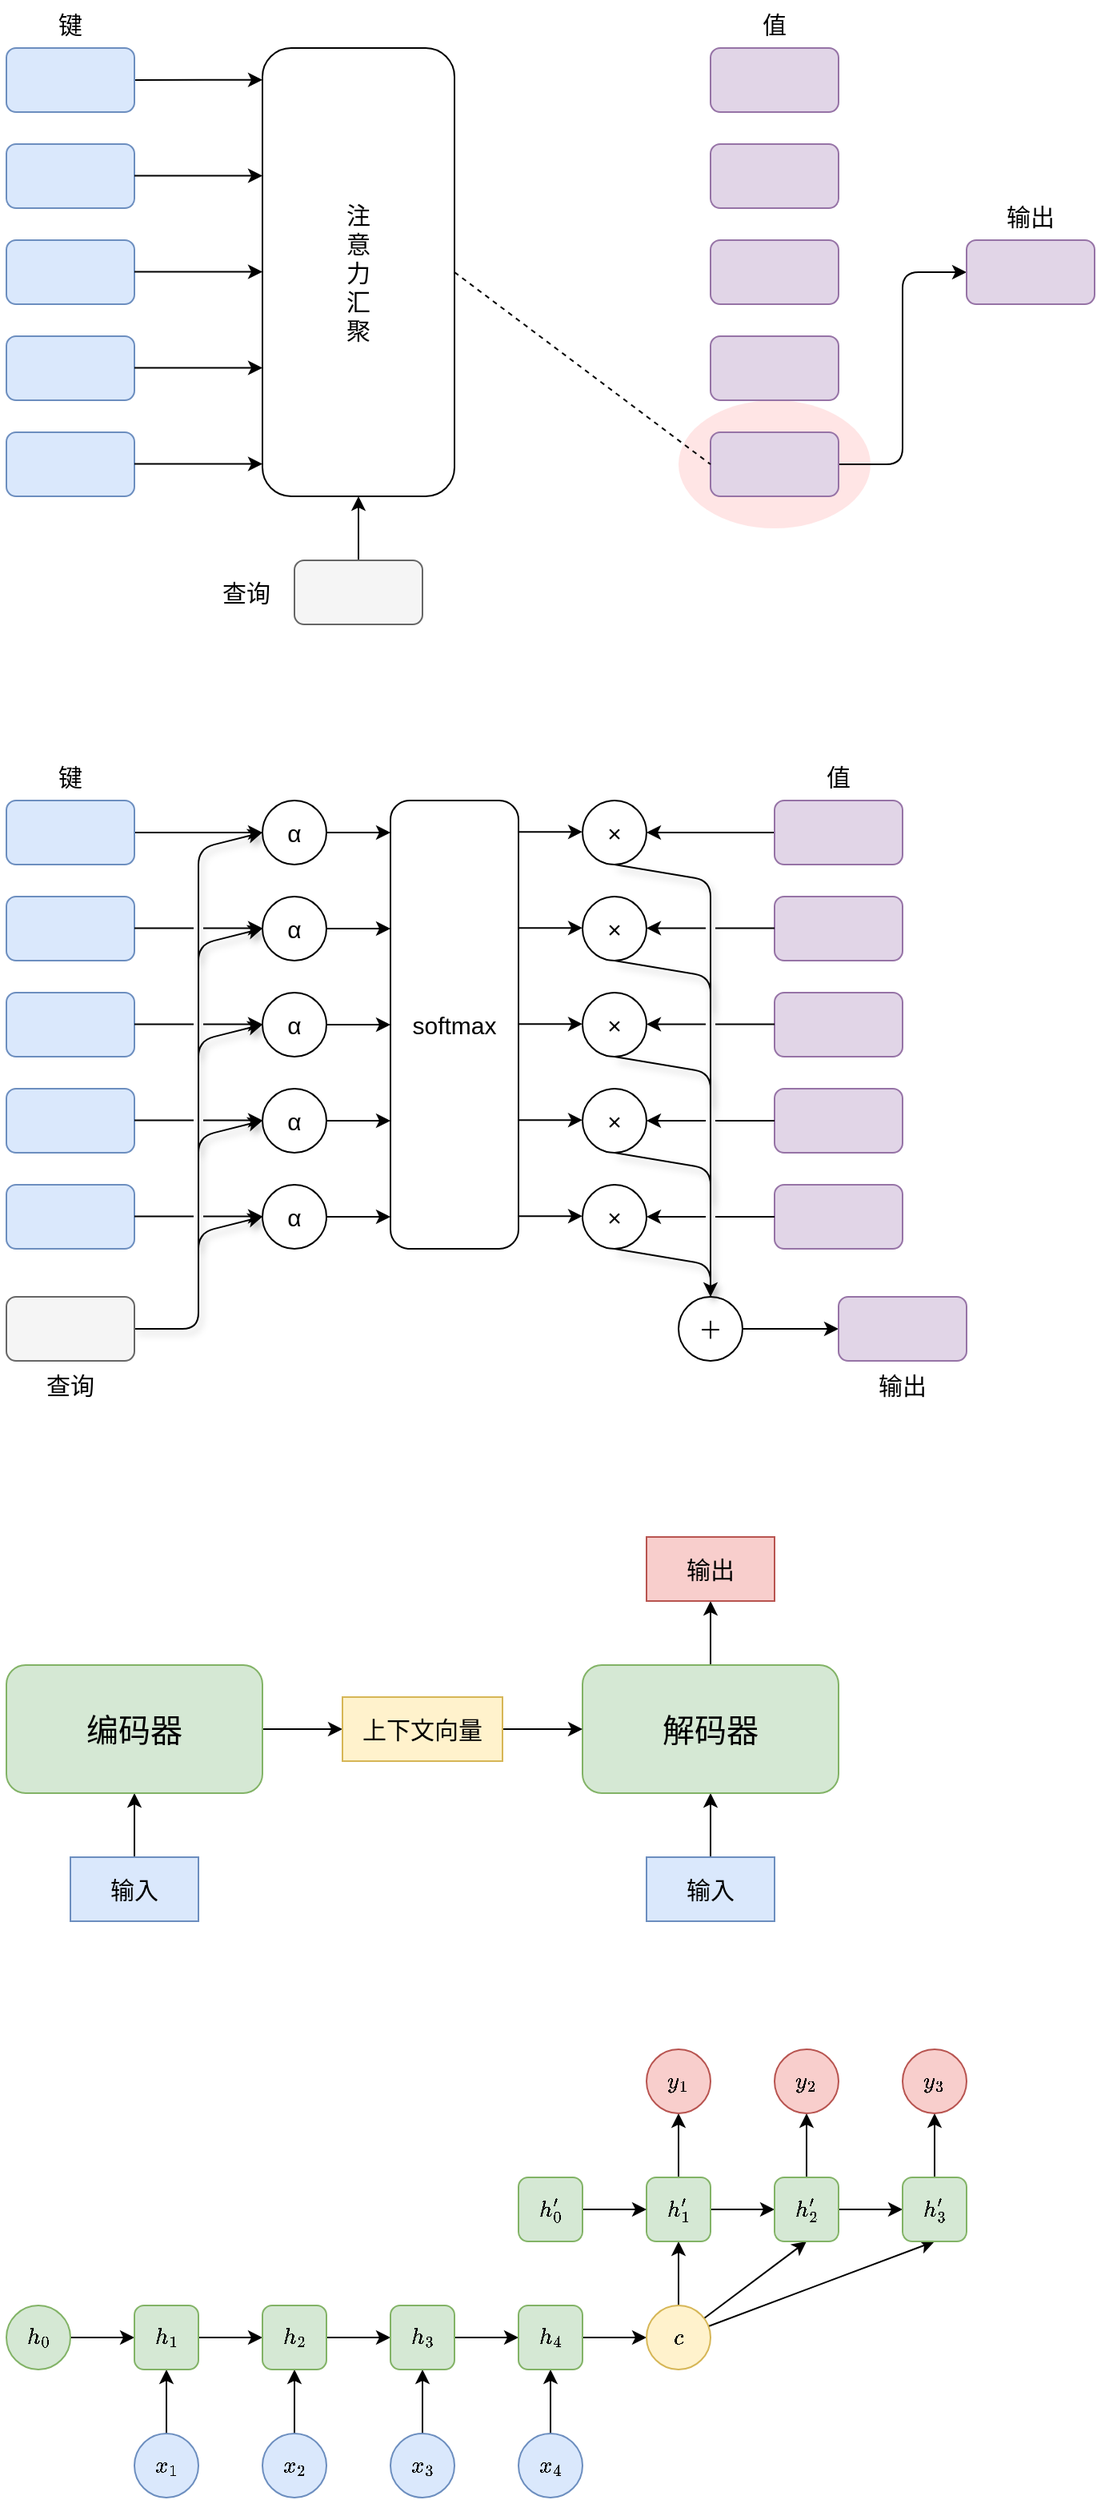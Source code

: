 <mxfile>
    <diagram id="FRQi02dtL1bd64hMnu6d" name="Page-1">
        <mxGraphModel dx="1121" dy="547" grid="1" gridSize="10" guides="1" tooltips="1" connect="1" arrows="1" fold="1" page="1" pageScale="1" pageWidth="4681" pageHeight="3300" math="1" shadow="0">
            <root>
                <mxCell id="0"/>
                <mxCell id="1" parent="0"/>
                <mxCell id="42" value="" style="ellipse;whiteSpace=wrap;html=1;fillColor=#ffcccc;strokeColor=none;opacity=50;" parent="1" vertex="1">
                    <mxGeometry x="500" y="330" width="120" height="80" as="geometry"/>
                </mxCell>
                <mxCell id="9" style="edgeStyle=none;html=1;entryX=0.5;entryY=1;entryDx=0;entryDy=0;" parent="1" source="2" target="3" edge="1">
                    <mxGeometry relative="1" as="geometry"/>
                </mxCell>
                <mxCell id="2" value="输入" style="rounded=0;whiteSpace=wrap;html=1;fontSize=15;fillColor=#dae8fc;strokeColor=#6c8ebf;" parent="1" vertex="1">
                    <mxGeometry x="120" y="1240" width="80" height="40" as="geometry"/>
                </mxCell>
                <mxCell id="11" style="edgeStyle=none;html=1;entryX=0;entryY=0.5;entryDx=0;entryDy=0;" parent="1" source="3" target="7" edge="1">
                    <mxGeometry relative="1" as="geometry"/>
                </mxCell>
                <mxCell id="3" value="编码器" style="rounded=1;whiteSpace=wrap;html=1;fillColor=#d5e8d4;strokeColor=#82b366;fontSize=20;" parent="1" vertex="1">
                    <mxGeometry x="80" y="1120" width="160" height="80" as="geometry"/>
                </mxCell>
                <mxCell id="10" style="edgeStyle=none;html=1;entryX=0.5;entryY=1;entryDx=0;entryDy=0;" parent="1" source="5" target="6" edge="1">
                    <mxGeometry relative="1" as="geometry"/>
                </mxCell>
                <mxCell id="5" value="输入" style="rounded=0;whiteSpace=wrap;html=1;fontSize=15;fillColor=#dae8fc;strokeColor=#6c8ebf;" parent="1" vertex="1">
                    <mxGeometry x="480" y="1240" width="80" height="40" as="geometry"/>
                </mxCell>
                <mxCell id="13" style="edgeStyle=none;html=1;entryX=0.5;entryY=1;entryDx=0;entryDy=0;" parent="1" source="6" target="8" edge="1">
                    <mxGeometry relative="1" as="geometry"/>
                </mxCell>
                <mxCell id="6" value="解码器" style="rounded=1;whiteSpace=wrap;html=1;fillColor=#d5e8d4;strokeColor=#82b366;fontSize=20;" parent="1" vertex="1">
                    <mxGeometry x="440" y="1120" width="160" height="80" as="geometry"/>
                </mxCell>
                <mxCell id="12" style="edgeStyle=none;html=1;exitX=1;exitY=0.5;exitDx=0;exitDy=0;entryX=0;entryY=0.5;entryDx=0;entryDy=0;" parent="1" source="7" target="6" edge="1">
                    <mxGeometry relative="1" as="geometry"/>
                </mxCell>
                <mxCell id="7" value="上下文向量" style="rounded=0;whiteSpace=wrap;html=1;fontSize=15;fillColor=#fff2cc;strokeColor=#d6b656;" parent="1" vertex="1">
                    <mxGeometry x="290" y="1140" width="100" height="40" as="geometry"/>
                </mxCell>
                <mxCell id="8" value="输出" style="rounded=0;whiteSpace=wrap;html=1;fontSize=15;fillColor=#f8cecc;strokeColor=#b85450;" parent="1" vertex="1">
                    <mxGeometry x="480" y="1040" width="80" height="40" as="geometry"/>
                </mxCell>
                <mxCell id="27" value="" style="edgeStyle=none;html=1;entryX=0;entryY=0.071;entryDx=0;entryDy=0;entryPerimeter=0;" parent="1" source="14" target="24" edge="1">
                    <mxGeometry relative="1" as="geometry"/>
                </mxCell>
                <mxCell id="14" value="" style="rounded=1;whiteSpace=wrap;html=1;fillColor=#dae8fc;strokeColor=#6c8ebf;" parent="1" vertex="1">
                    <mxGeometry x="80" y="110" width="80" height="40" as="geometry"/>
                </mxCell>
                <mxCell id="15" value="" style="rounded=1;whiteSpace=wrap;html=1;fillColor=#dae8fc;strokeColor=#6c8ebf;" parent="1" vertex="1">
                    <mxGeometry x="80" y="170" width="80" height="40" as="geometry"/>
                </mxCell>
                <mxCell id="16" value="" style="rounded=1;whiteSpace=wrap;html=1;fillColor=#dae8fc;strokeColor=#6c8ebf;" parent="1" vertex="1">
                    <mxGeometry x="80" y="230" width="80" height="40" as="geometry"/>
                </mxCell>
                <mxCell id="17" value="" style="rounded=1;whiteSpace=wrap;html=1;fillColor=#dae8fc;strokeColor=#6c8ebf;" parent="1" vertex="1">
                    <mxGeometry x="80" y="290" width="80" height="40" as="geometry"/>
                </mxCell>
                <mxCell id="18" value="" style="rounded=1;whiteSpace=wrap;html=1;fillColor=#dae8fc;strokeColor=#6c8ebf;" parent="1" vertex="1">
                    <mxGeometry x="80" y="350" width="80" height="40" as="geometry"/>
                </mxCell>
                <mxCell id="19" value="" style="rounded=1;whiteSpace=wrap;html=1;fillColor=#e1d5e7;strokeColor=#9673a6;" parent="1" vertex="1">
                    <mxGeometry x="520" y="110" width="80" height="40" as="geometry"/>
                </mxCell>
                <mxCell id="20" value="" style="rounded=1;whiteSpace=wrap;html=1;fillColor=#e1d5e7;strokeColor=#9673a6;" parent="1" vertex="1">
                    <mxGeometry x="520" y="170" width="80" height="40" as="geometry"/>
                </mxCell>
                <mxCell id="21" value="" style="rounded=1;whiteSpace=wrap;html=1;fillColor=#e1d5e7;strokeColor=#9673a6;" parent="1" vertex="1">
                    <mxGeometry x="520" y="230" width="80" height="40" as="geometry"/>
                </mxCell>
                <mxCell id="22" value="" style="rounded=1;whiteSpace=wrap;html=1;fillColor=#e1d5e7;strokeColor=#9673a6;" parent="1" vertex="1">
                    <mxGeometry x="520" y="290" width="80" height="40" as="geometry"/>
                </mxCell>
                <mxCell id="36" style="edgeStyle=none;html=1;entryX=0;entryY=0.5;entryDx=0;entryDy=0;exitX=1;exitY=0.5;exitDx=0;exitDy=0;" parent="1" source="23" target="35" edge="1">
                    <mxGeometry relative="1" as="geometry">
                        <Array as="points">
                            <mxPoint x="640" y="370"/>
                            <mxPoint x="640" y="250"/>
                        </Array>
                    </mxGeometry>
                </mxCell>
                <mxCell id="23" value="" style="rounded=1;whiteSpace=wrap;html=1;fillColor=#e1d5e7;strokeColor=#9673a6;" parent="1" vertex="1">
                    <mxGeometry x="520" y="350" width="80" height="40" as="geometry"/>
                </mxCell>
                <mxCell id="24" value="注&lt;div&gt;意&lt;/div&gt;&lt;div&gt;力&lt;/div&gt;&lt;div&gt;汇&lt;/div&gt;&lt;div&gt;聚&lt;/div&gt;" style="rounded=1;whiteSpace=wrap;html=1;fontSize=15;" parent="1" vertex="1">
                    <mxGeometry x="240" y="110" width="120" height="280" as="geometry"/>
                </mxCell>
                <mxCell id="34" style="edgeStyle=none;html=1;entryX=0.5;entryY=1;entryDx=0;entryDy=0;" parent="1" source="25" target="24" edge="1">
                    <mxGeometry relative="1" as="geometry"/>
                </mxCell>
                <mxCell id="25" value="" style="rounded=1;whiteSpace=wrap;html=1;fillColor=#f5f5f5;fontColor=#333333;strokeColor=#666666;" parent="1" vertex="1">
                    <mxGeometry x="260" y="430" width="80" height="40" as="geometry"/>
                </mxCell>
                <mxCell id="28" value="" style="edgeStyle=none;html=1;entryX=0;entryY=0.071;entryDx=0;entryDy=0;entryPerimeter=0;" parent="1" edge="1">
                    <mxGeometry relative="1" as="geometry">
                        <mxPoint x="160" y="189.8" as="sourcePoint"/>
                        <mxPoint x="240" y="189.8" as="targetPoint"/>
                    </mxGeometry>
                </mxCell>
                <mxCell id="29" value="" style="edgeStyle=none;html=1;entryX=0;entryY=0.071;entryDx=0;entryDy=0;entryPerimeter=0;" parent="1" edge="1">
                    <mxGeometry relative="1" as="geometry">
                        <mxPoint x="160" y="249.8" as="sourcePoint"/>
                        <mxPoint x="240" y="249.8" as="targetPoint"/>
                    </mxGeometry>
                </mxCell>
                <mxCell id="30" value="" style="edgeStyle=none;html=1;entryX=0;entryY=0.071;entryDx=0;entryDy=0;entryPerimeter=0;" parent="1" edge="1">
                    <mxGeometry relative="1" as="geometry">
                        <mxPoint x="160" y="309.8" as="sourcePoint"/>
                        <mxPoint x="240" y="309.8" as="targetPoint"/>
                    </mxGeometry>
                </mxCell>
                <mxCell id="31" value="" style="edgeStyle=none;html=1;entryX=0;entryY=0.071;entryDx=0;entryDy=0;entryPerimeter=0;" parent="1" edge="1">
                    <mxGeometry relative="1" as="geometry">
                        <mxPoint x="160" y="369.8" as="sourcePoint"/>
                        <mxPoint x="240" y="369.8" as="targetPoint"/>
                    </mxGeometry>
                </mxCell>
                <mxCell id="33" value="" style="edgeStyle=none;html=1;entryX=0;entryY=0.5;entryDx=0;entryDy=0;exitX=1;exitY=0.5;exitDx=0;exitDy=0;endArrow=none;endFill=0;dashed=1;" parent="1" source="24" target="23" edge="1">
                    <mxGeometry relative="1" as="geometry">
                        <mxPoint x="360" y="189.71" as="sourcePoint"/>
                        <mxPoint x="480" y="190" as="targetPoint"/>
                    </mxGeometry>
                </mxCell>
                <mxCell id="35" value="" style="rounded=1;whiteSpace=wrap;html=1;fillColor=#e1d5e7;strokeColor=#9673a6;" parent="1" vertex="1">
                    <mxGeometry x="680" y="230" width="80" height="40" as="geometry"/>
                </mxCell>
                <mxCell id="37" value="查询" style="text;html=1;align=center;verticalAlign=middle;whiteSpace=wrap;rounded=0;fontSize=15;" parent="1" vertex="1">
                    <mxGeometry x="200" y="435" width="60" height="30" as="geometry"/>
                </mxCell>
                <mxCell id="38" value="键" style="text;html=1;align=center;verticalAlign=middle;whiteSpace=wrap;rounded=0;fontSize=15;" parent="1" vertex="1">
                    <mxGeometry x="90" y="80" width="60" height="30" as="geometry"/>
                </mxCell>
                <mxCell id="39" value="值" style="text;html=1;align=center;verticalAlign=middle;whiteSpace=wrap;rounded=0;fontSize=15;" parent="1" vertex="1">
                    <mxGeometry x="530" y="80" width="60" height="30" as="geometry"/>
                </mxCell>
                <mxCell id="40" value="输出" style="text;html=1;align=center;verticalAlign=middle;whiteSpace=wrap;rounded=0;fontSize=15;" parent="1" vertex="1">
                    <mxGeometry x="690" y="200" width="60" height="30" as="geometry"/>
                </mxCell>
                <mxCell id="44" value="" style="edgeStyle=none;html=1;" parent="1" source="45" edge="1">
                    <mxGeometry relative="1" as="geometry">
                        <mxPoint x="240" y="600" as="targetPoint"/>
                    </mxGeometry>
                </mxCell>
                <mxCell id="45" value="" style="rounded=1;whiteSpace=wrap;html=1;fillColor=#dae8fc;strokeColor=#6c8ebf;" parent="1" vertex="1">
                    <mxGeometry x="80" y="580" width="80" height="40" as="geometry"/>
                </mxCell>
                <mxCell id="46" value="" style="rounded=1;whiteSpace=wrap;html=1;fillColor=#dae8fc;strokeColor=#6c8ebf;" parent="1" vertex="1">
                    <mxGeometry x="80" y="640" width="80" height="40" as="geometry"/>
                </mxCell>
                <mxCell id="47" value="" style="rounded=1;whiteSpace=wrap;html=1;fillColor=#dae8fc;strokeColor=#6c8ebf;" parent="1" vertex="1">
                    <mxGeometry x="80" y="700" width="80" height="40" as="geometry"/>
                </mxCell>
                <mxCell id="48" value="" style="rounded=1;whiteSpace=wrap;html=1;fillColor=#dae8fc;strokeColor=#6c8ebf;" parent="1" vertex="1">
                    <mxGeometry x="80" y="760" width="80" height="40" as="geometry"/>
                </mxCell>
                <mxCell id="49" value="" style="rounded=1;whiteSpace=wrap;html=1;fillColor=#dae8fc;strokeColor=#6c8ebf;" parent="1" vertex="1">
                    <mxGeometry x="80" y="820" width="80" height="40" as="geometry"/>
                </mxCell>
                <mxCell id="100" style="edgeStyle=none;html=1;entryX=1;entryY=0.5;entryDx=0;entryDy=0;" parent="1" source="50" target="90" edge="1">
                    <mxGeometry relative="1" as="geometry"/>
                </mxCell>
                <mxCell id="50" value="" style="rounded=1;whiteSpace=wrap;html=1;fillColor=#e1d5e7;strokeColor=#9673a6;" parent="1" vertex="1">
                    <mxGeometry x="560" y="580" width="80" height="40" as="geometry"/>
                </mxCell>
                <mxCell id="51" value="" style="rounded=1;whiteSpace=wrap;html=1;fillColor=#e1d5e7;strokeColor=#9673a6;" parent="1" vertex="1">
                    <mxGeometry x="560" y="640" width="80" height="40" as="geometry"/>
                </mxCell>
                <mxCell id="52" value="" style="rounded=1;whiteSpace=wrap;html=1;fillColor=#e1d5e7;strokeColor=#9673a6;" parent="1" vertex="1">
                    <mxGeometry x="560" y="700" width="80" height="40" as="geometry"/>
                </mxCell>
                <mxCell id="53" value="" style="rounded=1;whiteSpace=wrap;html=1;fillColor=#e1d5e7;strokeColor=#9673a6;" parent="1" vertex="1">
                    <mxGeometry x="560" y="760" width="80" height="40" as="geometry"/>
                </mxCell>
                <mxCell id="55" value="" style="rounded=1;whiteSpace=wrap;html=1;fillColor=#e1d5e7;strokeColor=#9673a6;" parent="1" vertex="1">
                    <mxGeometry x="560" y="820" width="80" height="40" as="geometry"/>
                </mxCell>
                <mxCell id="56" value="softmax" style="rounded=1;whiteSpace=wrap;html=1;fontSize=15;" parent="1" vertex="1">
                    <mxGeometry x="320" y="580" width="80" height="280" as="geometry"/>
                </mxCell>
                <mxCell id="57" style="edgeStyle=none;html=1;shadow=1;" parent="1" source="58" edge="1">
                    <mxGeometry relative="1" as="geometry">
                        <mxPoint x="240" y="840" as="targetPoint"/>
                        <Array as="points">
                            <mxPoint x="200" y="910"/>
                            <mxPoint x="200" y="850"/>
                        </Array>
                    </mxGeometry>
                </mxCell>
                <mxCell id="58" value="" style="rounded=1;whiteSpace=wrap;html=1;fillColor=#f5f5f5;strokeColor=#666666;fontColor=#333333;" parent="1" vertex="1">
                    <mxGeometry x="80" y="890" width="80" height="40" as="geometry"/>
                </mxCell>
                <mxCell id="65" value="查询" style="text;html=1;align=center;verticalAlign=middle;whiteSpace=wrap;rounded=0;fontSize=15;" parent="1" vertex="1">
                    <mxGeometry x="90" y="930" width="60" height="30" as="geometry"/>
                </mxCell>
                <mxCell id="66" value="键" style="text;html=1;align=center;verticalAlign=middle;whiteSpace=wrap;rounded=0;fontSize=15;" parent="1" vertex="1">
                    <mxGeometry x="90" y="550" width="60" height="30" as="geometry"/>
                </mxCell>
                <mxCell id="67" value="值" style="text;html=1;align=center;verticalAlign=middle;whiteSpace=wrap;rounded=0;fontSize=15;" parent="1" vertex="1">
                    <mxGeometry x="570" y="550" width="60" height="30" as="geometry"/>
                </mxCell>
                <mxCell id="68" value="输出" style="text;html=1;align=center;verticalAlign=middle;whiteSpace=wrap;rounded=0;fontSize=15;" parent="1" vertex="1">
                    <mxGeometry x="610" y="930" width="60" height="30" as="geometry"/>
                </mxCell>
                <mxCell id="69" style="edgeStyle=none;html=1;flowAnimation=0;shadow=1;jumpStyle=none;jumpSize=16;" parent="1" edge="1">
                    <mxGeometry relative="1" as="geometry">
                        <mxPoint x="200" y="680" as="sourcePoint"/>
                        <mxPoint x="240" y="600" as="targetPoint"/>
                        <Array as="points">
                            <mxPoint x="200" y="610"/>
                        </Array>
                    </mxGeometry>
                </mxCell>
                <mxCell id="74" style="edgeStyle=none;html=1;flowAnimation=0;shadow=1;jumpStyle=none;jumpSize=16;" parent="1" edge="1">
                    <mxGeometry relative="1" as="geometry">
                        <mxPoint x="200" y="740" as="sourcePoint"/>
                        <mxPoint x="240" y="660" as="targetPoint"/>
                        <Array as="points">
                            <mxPoint x="200" y="670"/>
                        </Array>
                    </mxGeometry>
                </mxCell>
                <mxCell id="75" style="edgeStyle=none;html=1;flowAnimation=0;shadow=1;jumpStyle=none;jumpSize=16;" parent="1" edge="1">
                    <mxGeometry relative="1" as="geometry">
                        <mxPoint x="200" y="800" as="sourcePoint"/>
                        <mxPoint x="240" y="720" as="targetPoint"/>
                        <Array as="points">
                            <mxPoint x="200" y="730"/>
                        </Array>
                    </mxGeometry>
                </mxCell>
                <mxCell id="76" style="edgeStyle=none;html=1;flowAnimation=0;shadow=1;jumpStyle=none;jumpSize=16;" parent="1" edge="1">
                    <mxGeometry relative="1" as="geometry">
                        <mxPoint x="200" y="860" as="sourcePoint"/>
                        <mxPoint x="240" y="780" as="targetPoint"/>
                        <Array as="points">
                            <mxPoint x="200" y="790"/>
                        </Array>
                    </mxGeometry>
                </mxCell>
                <mxCell id="84" style="edgeStyle=none;html=1;" parent="1" source="78" edge="1">
                    <mxGeometry relative="1" as="geometry">
                        <mxPoint x="320" y="600" as="targetPoint"/>
                    </mxGeometry>
                </mxCell>
                <mxCell id="78" value="α" style="ellipse;whiteSpace=wrap;html=1;aspect=fixed;fontSize=15;" parent="1" vertex="1">
                    <mxGeometry x="240" y="580" width="40" height="40" as="geometry"/>
                </mxCell>
                <mxCell id="85" style="edgeStyle=none;html=1;" parent="1" source="79" edge="1">
                    <mxGeometry relative="1" as="geometry">
                        <mxPoint x="320" y="660" as="targetPoint"/>
                    </mxGeometry>
                </mxCell>
                <mxCell id="79" value="α" style="ellipse;whiteSpace=wrap;html=1;aspect=fixed;fontSize=15;" parent="1" vertex="1">
                    <mxGeometry x="240" y="640" width="40" height="40" as="geometry"/>
                </mxCell>
                <mxCell id="86" style="edgeStyle=none;html=1;" parent="1" source="80" edge="1">
                    <mxGeometry relative="1" as="geometry">
                        <mxPoint x="320" y="720" as="targetPoint"/>
                    </mxGeometry>
                </mxCell>
                <mxCell id="80" value="α" style="ellipse;whiteSpace=wrap;html=1;aspect=fixed;fontSize=15;" parent="1" vertex="1">
                    <mxGeometry x="240" y="700" width="40" height="40" as="geometry"/>
                </mxCell>
                <mxCell id="87" style="edgeStyle=none;html=1;" parent="1" source="81" edge="1">
                    <mxGeometry relative="1" as="geometry">
                        <mxPoint x="320" y="780" as="targetPoint"/>
                    </mxGeometry>
                </mxCell>
                <mxCell id="81" value="α" style="ellipse;whiteSpace=wrap;html=1;aspect=fixed;fontSize=15;" parent="1" vertex="1">
                    <mxGeometry x="240" y="760" width="40" height="40" as="geometry"/>
                </mxCell>
                <mxCell id="88" style="edgeStyle=none;html=1;" parent="1" source="82" edge="1">
                    <mxGeometry relative="1" as="geometry">
                        <mxPoint x="320" y="840" as="targetPoint"/>
                    </mxGeometry>
                </mxCell>
                <mxCell id="82" value="α" style="ellipse;whiteSpace=wrap;html=1;aspect=fixed;fontSize=15;" parent="1" vertex="1">
                    <mxGeometry x="240" y="820" width="40" height="40" as="geometry"/>
                </mxCell>
                <mxCell id="90" value="×" style="ellipse;whiteSpace=wrap;html=1;aspect=fixed;fontSize=15;" parent="1" vertex="1">
                    <mxGeometry x="440" y="580" width="40" height="40" as="geometry"/>
                </mxCell>
                <mxCell id="91" value="&lt;span style=&quot;color: rgb(0, 0, 0);&quot;&gt;×&lt;/span&gt;" style="ellipse;whiteSpace=wrap;html=1;aspect=fixed;fontSize=15;" parent="1" vertex="1">
                    <mxGeometry x="440" y="640" width="40" height="40" as="geometry"/>
                </mxCell>
                <mxCell id="92" value="&lt;span style=&quot;color: rgb(0, 0, 0);&quot;&gt;×&lt;/span&gt;" style="ellipse;whiteSpace=wrap;html=1;aspect=fixed;fontSize=15;" parent="1" vertex="1">
                    <mxGeometry x="440" y="700" width="40" height="40" as="geometry"/>
                </mxCell>
                <mxCell id="93" value="&lt;span style=&quot;color: rgb(0, 0, 0);&quot;&gt;×&lt;/span&gt;" style="ellipse;whiteSpace=wrap;html=1;aspect=fixed;fontSize=15;" parent="1" vertex="1">
                    <mxGeometry x="440" y="760" width="40" height="40" as="geometry"/>
                </mxCell>
                <mxCell id="94" value="&lt;span style=&quot;color: rgb(0, 0, 0);&quot;&gt;×&lt;/span&gt;" style="ellipse;whiteSpace=wrap;html=1;aspect=fixed;fontSize=15;" parent="1" vertex="1">
                    <mxGeometry x="440" y="820" width="40" height="40" as="geometry"/>
                </mxCell>
                <mxCell id="95" style="edgeStyle=none;html=1;" parent="1" edge="1">
                    <mxGeometry relative="1" as="geometry">
                        <mxPoint x="440" y="599.58" as="targetPoint"/>
                        <mxPoint x="400" y="599.58" as="sourcePoint"/>
                    </mxGeometry>
                </mxCell>
                <mxCell id="96" style="edgeStyle=none;html=1;" parent="1" edge="1">
                    <mxGeometry relative="1" as="geometry">
                        <mxPoint x="440" y="659.58" as="targetPoint"/>
                        <mxPoint x="400" y="659.58" as="sourcePoint"/>
                    </mxGeometry>
                </mxCell>
                <mxCell id="97" style="edgeStyle=none;html=1;" parent="1" edge="1">
                    <mxGeometry relative="1" as="geometry">
                        <mxPoint x="440" y="719.58" as="targetPoint"/>
                        <mxPoint x="400" y="719.58" as="sourcePoint"/>
                    </mxGeometry>
                </mxCell>
                <mxCell id="98" style="edgeStyle=none;html=1;" parent="1" edge="1">
                    <mxGeometry relative="1" as="geometry">
                        <mxPoint x="440" y="779.58" as="targetPoint"/>
                        <mxPoint x="400" y="779.58" as="sourcePoint"/>
                    </mxGeometry>
                </mxCell>
                <mxCell id="99" style="edgeStyle=none;html=1;" parent="1" edge="1">
                    <mxGeometry relative="1" as="geometry">
                        <mxPoint x="440" y="839.58" as="targetPoint"/>
                        <mxPoint x="400" y="839.58" as="sourcePoint"/>
                    </mxGeometry>
                </mxCell>
                <mxCell id="113" style="edgeStyle=none;html=1;entryX=0;entryY=0.5;entryDx=0;entryDy=0;" parent="1" source="110" target="112" edge="1">
                    <mxGeometry relative="1" as="geometry"/>
                </mxCell>
                <mxCell id="110" value="＋" style="ellipse;whiteSpace=wrap;html=1;aspect=fixed;fontSize=15;" parent="1" vertex="1">
                    <mxGeometry x="500" y="890" width="40" height="40" as="geometry"/>
                </mxCell>
                <mxCell id="105" style="edgeStyle=none;html=1;shadow=1;" parent="1" edge="1">
                    <mxGeometry relative="1" as="geometry">
                        <mxPoint x="520" y="890" as="targetPoint"/>
                        <mxPoint x="460" y="620" as="sourcePoint"/>
                        <Array as="points">
                            <mxPoint x="520" y="630"/>
                        </Array>
                    </mxGeometry>
                </mxCell>
                <mxCell id="106" style="edgeStyle=none;html=1;endArrow=none;endFill=0;shadow=1;" parent="1" edge="1">
                    <mxGeometry relative="1" as="geometry">
                        <mxPoint x="520" y="770" as="targetPoint"/>
                        <mxPoint x="460" y="740" as="sourcePoint"/>
                        <Array as="points">
                            <mxPoint x="520" y="750"/>
                        </Array>
                    </mxGeometry>
                </mxCell>
                <mxCell id="107" style="edgeStyle=none;html=1;endArrow=none;endFill=0;shadow=1;" parent="1" edge="1">
                    <mxGeometry relative="1" as="geometry">
                        <mxPoint x="520" y="890" as="targetPoint"/>
                        <mxPoint x="460" y="860" as="sourcePoint"/>
                        <Array as="points">
                            <mxPoint x="520" y="870"/>
                        </Array>
                    </mxGeometry>
                </mxCell>
                <mxCell id="108" style="edgeStyle=none;html=1;endArrow=none;endFill=0;shadow=1;" parent="1" edge="1">
                    <mxGeometry relative="1" as="geometry">
                        <mxPoint x="520" y="830" as="targetPoint"/>
                        <mxPoint x="460" y="800" as="sourcePoint"/>
                        <Array as="points">
                            <mxPoint x="520" y="810"/>
                        </Array>
                    </mxGeometry>
                </mxCell>
                <mxCell id="109" style="edgeStyle=none;html=1;endArrow=none;endFill=0;shadow=1;" parent="1" edge="1">
                    <mxGeometry relative="1" as="geometry">
                        <mxPoint x="520" y="710" as="targetPoint"/>
                        <mxPoint x="460" y="680" as="sourcePoint"/>
                        <Array as="points">
                            <mxPoint x="520" y="690"/>
                        </Array>
                    </mxGeometry>
                </mxCell>
                <mxCell id="112" value="" style="rounded=1;whiteSpace=wrap;html=1;fillColor=#e1d5e7;strokeColor=#9673a6;" parent="1" vertex="1">
                    <mxGeometry x="600" y="890" width="80" height="40" as="geometry"/>
                </mxCell>
                <mxCell id="114" value="" style="edgeStyle=none;html=1;entryX=0;entryY=0.071;entryDx=0;entryDy=0;entryPerimeter=0;jumpStyle=gap;" parent="1" edge="1">
                    <mxGeometry relative="1" as="geometry">
                        <mxPoint x="160" y="659.71" as="sourcePoint"/>
                        <mxPoint x="240" y="659.71" as="targetPoint"/>
                    </mxGeometry>
                </mxCell>
                <mxCell id="115" value="" style="edgeStyle=none;html=1;entryX=0;entryY=0.071;entryDx=0;entryDy=0;entryPerimeter=0;jumpStyle=gap;" parent="1" edge="1">
                    <mxGeometry relative="1" as="geometry">
                        <mxPoint x="160" y="719.71" as="sourcePoint"/>
                        <mxPoint x="240" y="719.71" as="targetPoint"/>
                    </mxGeometry>
                </mxCell>
                <mxCell id="116" value="" style="edgeStyle=none;html=1;entryX=0;entryY=0.071;entryDx=0;entryDy=0;entryPerimeter=0;jumpStyle=gap;" parent="1" edge="1">
                    <mxGeometry relative="1" as="geometry">
                        <mxPoint x="160" y="779.71" as="sourcePoint"/>
                        <mxPoint x="240" y="779.71" as="targetPoint"/>
                    </mxGeometry>
                </mxCell>
                <mxCell id="117" value="" style="edgeStyle=none;html=1;entryX=0;entryY=0.071;entryDx=0;entryDy=0;entryPerimeter=0;jumpStyle=gap;" parent="1" edge="1">
                    <mxGeometry relative="1" as="geometry">
                        <mxPoint x="160" y="839.71" as="sourcePoint"/>
                        <mxPoint x="240" y="839.71" as="targetPoint"/>
                    </mxGeometry>
                </mxCell>
                <mxCell id="118" style="edgeStyle=none;html=1;entryX=1;entryY=0.5;entryDx=0;entryDy=0;jumpStyle=gap;" parent="1" edge="1">
                    <mxGeometry relative="1" as="geometry">
                        <mxPoint x="560" y="659.71" as="sourcePoint"/>
                        <mxPoint x="480" y="659.71" as="targetPoint"/>
                    </mxGeometry>
                </mxCell>
                <mxCell id="119" style="edgeStyle=none;html=1;entryX=1;entryY=0.5;entryDx=0;entryDy=0;jumpStyle=gap;" parent="1" edge="1">
                    <mxGeometry relative="1" as="geometry">
                        <mxPoint x="560" y="719.71" as="sourcePoint"/>
                        <mxPoint x="480" y="719.71" as="targetPoint"/>
                    </mxGeometry>
                </mxCell>
                <mxCell id="120" style="edgeStyle=none;html=1;entryX=1;entryY=0.5;entryDx=0;entryDy=0;jumpStyle=gap;" parent="1" edge="1">
                    <mxGeometry relative="1" as="geometry">
                        <mxPoint x="560" y="780" as="sourcePoint"/>
                        <mxPoint x="480" y="780" as="targetPoint"/>
                    </mxGeometry>
                </mxCell>
                <mxCell id="121" style="edgeStyle=none;html=1;entryX=1;entryY=0.5;entryDx=0;entryDy=0;jumpStyle=gap;" parent="1" edge="1">
                    <mxGeometry relative="1" as="geometry">
                        <mxPoint x="560" y="840" as="sourcePoint"/>
                        <mxPoint x="480" y="840" as="targetPoint"/>
                    </mxGeometry>
                </mxCell>
                <mxCell id="122" style="edgeStyle=none;html=1;entryX=0.5;entryY=1;entryDx=0;entryDy=0;" edge="1" parent="1" source="123" target="129">
                    <mxGeometry relative="1" as="geometry"/>
                </mxCell>
                <mxCell id="123" value="&lt;span style=&quot;color: rgb(0, 0, 0);&quot;&gt;$$x_1$$&lt;/span&gt;" style="ellipse;whiteSpace=wrap;html=1;aspect=fixed;fillColor=#dae8fc;strokeColor=#6c8ebf;" vertex="1" parent="1">
                    <mxGeometry x="160" y="1600" width="40" height="40" as="geometry"/>
                </mxCell>
                <mxCell id="124" style="edgeStyle=none;html=1;entryX=0;entryY=0.5;entryDx=0;entryDy=0;" edge="1" parent="1" source="125" target="129">
                    <mxGeometry relative="1" as="geometry"/>
                </mxCell>
                <mxCell id="125" value="$$h_0$$" style="ellipse;whiteSpace=wrap;html=1;aspect=fixed;fillColor=#d5e8d4;strokeColor=#82b366;" vertex="1" parent="1">
                    <mxGeometry x="80" y="1520" width="40" height="40" as="geometry"/>
                </mxCell>
                <mxCell id="126" style="edgeStyle=none;html=1;entryX=0;entryY=0.5;entryDx=0;entryDy=0;" edge="1" parent="1" source="129" target="134">
                    <mxGeometry relative="1" as="geometry"/>
                </mxCell>
                <mxCell id="127" value="" style="edgeStyle=none;html=1;" edge="1" parent="1" target="144">
                    <mxGeometry relative="1" as="geometry">
                        <mxPoint x="500" y="1440" as="sourcePoint"/>
                    </mxGeometry>
                </mxCell>
                <mxCell id="128" value="&lt;span style=&quot;font-family: monospace; font-size: 0px; text-align: start; background-color: rgb(251, 251, 251);&quot;&gt;%3CmxGraphModel%3E%3Croot%3E%3CmxCell%20id%3D%220%22%2F%3E%3CmxCell%20id%3D%221%22%20parent%3D%220%22%2F%3E%3CmxCell%20id%3D%222%22%20value%3D%22%26lt%3Bspan%20style%3D%26quot%3Bcolor%3A%20rgb(0%2C%200%2C%200)%3B%20font-size%3A%2012px%3B%26quot%3B%26gt%3B%24%24U%24%24%26lt%3B%2Fspan%26gt%3B%22%20style%3D%22edgeLabel%3Bhtml%3D1%3Balign%3Dcenter%3BverticalAlign%3Dmiddle%3Bresizable%3D0%3Bpoints%3D%5B%5D%3BlabelBackgroundColor%3Dnone%3B%22%20vertex%3D%221%22%20connectable%3D%220%22%20parent%3D%221%22%3E%3CmxGeometry%20x%3D%22150%22%20y%3D%22659.714%22%20as%3D%22geometry%22%2F%3E%3C%2FmxCell%3E%3CmxCell%20id%3D%223%22%20value%3D%22%26lt%3Bspan%20style%3D%26quot%3Bcolor%3A%20rgb(0%2C%200%2C%200)%3B%20font-size%3A%2012px%3B%26quot%3B%26gt%3B%24%24U%24%24%26lt%3B%2Fspan%26gt%3B%22%20style%3D%22edgeLabel%3Bhtml%3D1%3Balign%3Dcenter%3BverticalAlign%3Dmiddle%3Bresizable%3D0%3Bpoints%3D%5B%5D%3BlabelBackgroundColor%3Dnone%3B%22%20vertex%3D%221%22%20connectable%3D%220%22%20parent%3D%221%22%3E%3CmxGeometry%20x%3D%22230%22%20y%3D%22660.004%22%20as%3D%22geometry%22%2F%3E%3C%2FmxCell%3E%3C%2Froot%3E%3C%2FmxGraphModel%3E&lt;/span&gt;" style="edgeLabel;html=1;align=center;verticalAlign=middle;resizable=0;points=[];" vertex="1" connectable="0" parent="127">
                    <mxGeometry x="-0.526" y="1" relative="1" as="geometry">
                        <mxPoint as="offset"/>
                    </mxGeometry>
                </mxCell>
                <mxCell id="129" value="&lt;span style=&quot;color: rgb(0, 0, 0);&quot;&gt;$$h_1$$&lt;/span&gt;" style="rounded=1;whiteSpace=wrap;html=1;aspect=fixed;fillColor=#d5e8d4;strokeColor=#82b366;" vertex="1" parent="1">
                    <mxGeometry x="160" y="1520" width="40" height="40" as="geometry"/>
                </mxCell>
                <mxCell id="130" style="edgeStyle=none;html=1;entryX=0.5;entryY=1;entryDx=0;entryDy=0;" edge="1" parent="1" source="131" target="134">
                    <mxGeometry relative="1" as="geometry"/>
                </mxCell>
                <mxCell id="131" value="&lt;span style=&quot;color: rgb(0, 0, 0);&quot;&gt;$$x_2$$&lt;/span&gt;" style="ellipse;whiteSpace=wrap;html=1;aspect=fixed;fillColor=#dae8fc;strokeColor=#6c8ebf;" vertex="1" parent="1">
                    <mxGeometry x="240" y="1600" width="40" height="40" as="geometry"/>
                </mxCell>
                <mxCell id="132" style="edgeStyle=none;html=1;entryX=0;entryY=0.5;entryDx=0;entryDy=0;" edge="1" parent="1" source="134" target="139">
                    <mxGeometry relative="1" as="geometry"/>
                </mxCell>
                <mxCell id="133" value="" style="edgeStyle=none;html=1;" edge="1" parent="1" target="145">
                    <mxGeometry relative="1" as="geometry">
                        <mxPoint x="580" y="1440" as="sourcePoint"/>
                    </mxGeometry>
                </mxCell>
                <mxCell id="134" value="&lt;span style=&quot;color: rgb(0, 0, 0);&quot;&gt;$$h_2$$&lt;/span&gt;" style="rounded=1;whiteSpace=wrap;html=1;aspect=fixed;fillColor=#d5e8d4;strokeColor=#82b366;" vertex="1" parent="1">
                    <mxGeometry x="240" y="1520" width="40" height="40" as="geometry"/>
                </mxCell>
                <mxCell id="135" style="edgeStyle=none;html=1;entryX=0.5;entryY=1;entryDx=0;entryDy=0;" edge="1" parent="1" source="136" target="139">
                    <mxGeometry relative="1" as="geometry"/>
                </mxCell>
                <mxCell id="136" value="&lt;span style=&quot;color: rgb(0, 0, 0);&quot;&gt;$$x_3$$&lt;/span&gt;" style="ellipse;whiteSpace=wrap;html=1;aspect=fixed;fillColor=#dae8fc;strokeColor=#6c8ebf;" vertex="1" parent="1">
                    <mxGeometry x="320" y="1600" width="40" height="40" as="geometry"/>
                </mxCell>
                <mxCell id="137" style="edgeStyle=none;html=1;entryX=0;entryY=0.5;entryDx=0;entryDy=0;" edge="1" parent="1" source="139" target="143">
                    <mxGeometry relative="1" as="geometry"/>
                </mxCell>
                <mxCell id="138" value="" style="edgeStyle=none;html=1;" edge="1" parent="1" target="146">
                    <mxGeometry relative="1" as="geometry">
                        <mxPoint x="660" y="1440" as="sourcePoint"/>
                    </mxGeometry>
                </mxCell>
                <mxCell id="139" value="&lt;span style=&quot;color: rgb(0, 0, 0);&quot;&gt;$$h_3$$&lt;/span&gt;" style="rounded=1;whiteSpace=wrap;html=1;aspect=fixed;fillColor=#d5e8d4;strokeColor=#82b366;" vertex="1" parent="1">
                    <mxGeometry x="320" y="1520" width="40" height="40" as="geometry"/>
                </mxCell>
                <mxCell id="140" style="edgeStyle=none;html=1;entryX=0.5;entryY=1;entryDx=0;entryDy=0;" edge="1" parent="1" source="141" target="143">
                    <mxGeometry relative="1" as="geometry"/>
                </mxCell>
                <mxCell id="141" value="&lt;span style=&quot;color: rgb(0, 0, 0);&quot;&gt;$$x_4$$&lt;/span&gt;" style="ellipse;whiteSpace=wrap;html=1;aspect=fixed;fillColor=#dae8fc;strokeColor=#6c8ebf;" vertex="1" parent="1">
                    <mxGeometry x="400" y="1600" width="40" height="40" as="geometry"/>
                </mxCell>
                <mxCell id="142" value="" style="edgeStyle=none;html=1;" edge="1" parent="1" source="143" target="150">
                    <mxGeometry relative="1" as="geometry"/>
                </mxCell>
                <mxCell id="143" value="&lt;span style=&quot;color: rgb(0, 0, 0);&quot;&gt;$$h_4$$&lt;/span&gt;" style="rounded=1;whiteSpace=wrap;html=1;aspect=fixed;fillColor=#d5e8d4;strokeColor=#82b366;" vertex="1" parent="1">
                    <mxGeometry x="400" y="1520" width="40" height="40" as="geometry"/>
                </mxCell>
                <mxCell id="144" value="&lt;span style=&quot;color: rgb(0, 0, 0);&quot;&gt;$$y_1$$&lt;/span&gt;" style="ellipse;whiteSpace=wrap;html=1;aspect=fixed;fillColor=#f8cecc;strokeColor=#b85450;" vertex="1" parent="1">
                    <mxGeometry x="480" y="1360" width="40" height="40" as="geometry"/>
                </mxCell>
                <mxCell id="145" value="&lt;span style=&quot;color: rgb(0, 0, 0);&quot;&gt;$$y_2$$&lt;/span&gt;" style="ellipse;whiteSpace=wrap;html=1;aspect=fixed;fillColor=#f8cecc;strokeColor=#b85450;" vertex="1" parent="1">
                    <mxGeometry x="560" y="1360" width="40" height="40" as="geometry"/>
                </mxCell>
                <mxCell id="146" value="&lt;span style=&quot;color: rgb(0, 0, 0);&quot;&gt;$$y_3$$&lt;/span&gt;" style="ellipse;whiteSpace=wrap;html=1;aspect=fixed;fillColor=#f8cecc;strokeColor=#b85450;" vertex="1" parent="1">
                    <mxGeometry x="640" y="1360" width="40" height="40" as="geometry"/>
                </mxCell>
                <mxCell id="147" value="" style="edgeStyle=none;html=1;" edge="1" parent="1" source="150" target="152">
                    <mxGeometry relative="1" as="geometry"/>
                </mxCell>
                <mxCell id="148" style="edgeStyle=none;html=1;entryX=0.5;entryY=1;entryDx=0;entryDy=0;" edge="1" parent="1" source="150" target="154">
                    <mxGeometry relative="1" as="geometry"/>
                </mxCell>
                <mxCell id="149" style="edgeStyle=none;html=1;entryX=0.5;entryY=1;entryDx=0;entryDy=0;" edge="1" parent="1" source="150" target="155">
                    <mxGeometry relative="1" as="geometry"/>
                </mxCell>
                <mxCell id="150" value="&lt;span style=&quot;color: rgb(0, 0, 0);&quot;&gt;$$c$$&lt;/span&gt;" style="ellipse;whiteSpace=wrap;html=1;aspect=fixed;fillColor=#fff2cc;strokeColor=#d6b656;" vertex="1" parent="1">
                    <mxGeometry x="480" y="1520" width="40" height="40" as="geometry"/>
                </mxCell>
                <mxCell id="151" value="" style="edgeStyle=none;html=1;" edge="1" parent="1" source="152" target="154">
                    <mxGeometry relative="1" as="geometry"/>
                </mxCell>
                <mxCell id="152" value="&lt;span style=&quot;color: rgb(0, 0, 0);&quot;&gt;$$h&#39;_1$$&lt;/span&gt;" style="rounded=1;whiteSpace=wrap;html=1;aspect=fixed;fillColor=#d5e8d4;strokeColor=#82b366;" vertex="1" parent="1">
                    <mxGeometry x="480" y="1440" width="40" height="40" as="geometry"/>
                </mxCell>
                <mxCell id="153" value="" style="edgeStyle=none;html=1;" edge="1" parent="1" source="154" target="155">
                    <mxGeometry relative="1" as="geometry"/>
                </mxCell>
                <mxCell id="154" value="&lt;span style=&quot;color: rgb(0, 0, 0);&quot;&gt;$$h&#39;_2$$&lt;/span&gt;" style="rounded=1;whiteSpace=wrap;html=1;aspect=fixed;fillColor=#d5e8d4;strokeColor=#82b366;" vertex="1" parent="1">
                    <mxGeometry x="560" y="1440" width="40" height="40" as="geometry"/>
                </mxCell>
                <mxCell id="155" value="&lt;span style=&quot;color: rgb(0, 0, 0);&quot;&gt;$$h&#39;_3$$&lt;/span&gt;" style="rounded=1;whiteSpace=wrap;html=1;aspect=fixed;fillColor=#d5e8d4;strokeColor=#82b366;" vertex="1" parent="1">
                    <mxGeometry x="640" y="1440" width="40" height="40" as="geometry"/>
                </mxCell>
                <mxCell id="156" value="" style="edgeStyle=none;html=1;" edge="1" parent="1" source="157" target="152">
                    <mxGeometry relative="1" as="geometry"/>
                </mxCell>
                <mxCell id="157" value="&lt;span style=&quot;color: rgb(0, 0, 0);&quot;&gt;$$h&#39;_0$$&lt;/span&gt;" style="rounded=1;whiteSpace=wrap;html=1;aspect=fixed;fillColor=#d5e8d4;strokeColor=#82b366;" vertex="1" parent="1">
                    <mxGeometry x="400" y="1440" width="40" height="40" as="geometry"/>
                </mxCell>
            </root>
        </mxGraphModel>
    </diagram>
</mxfile>